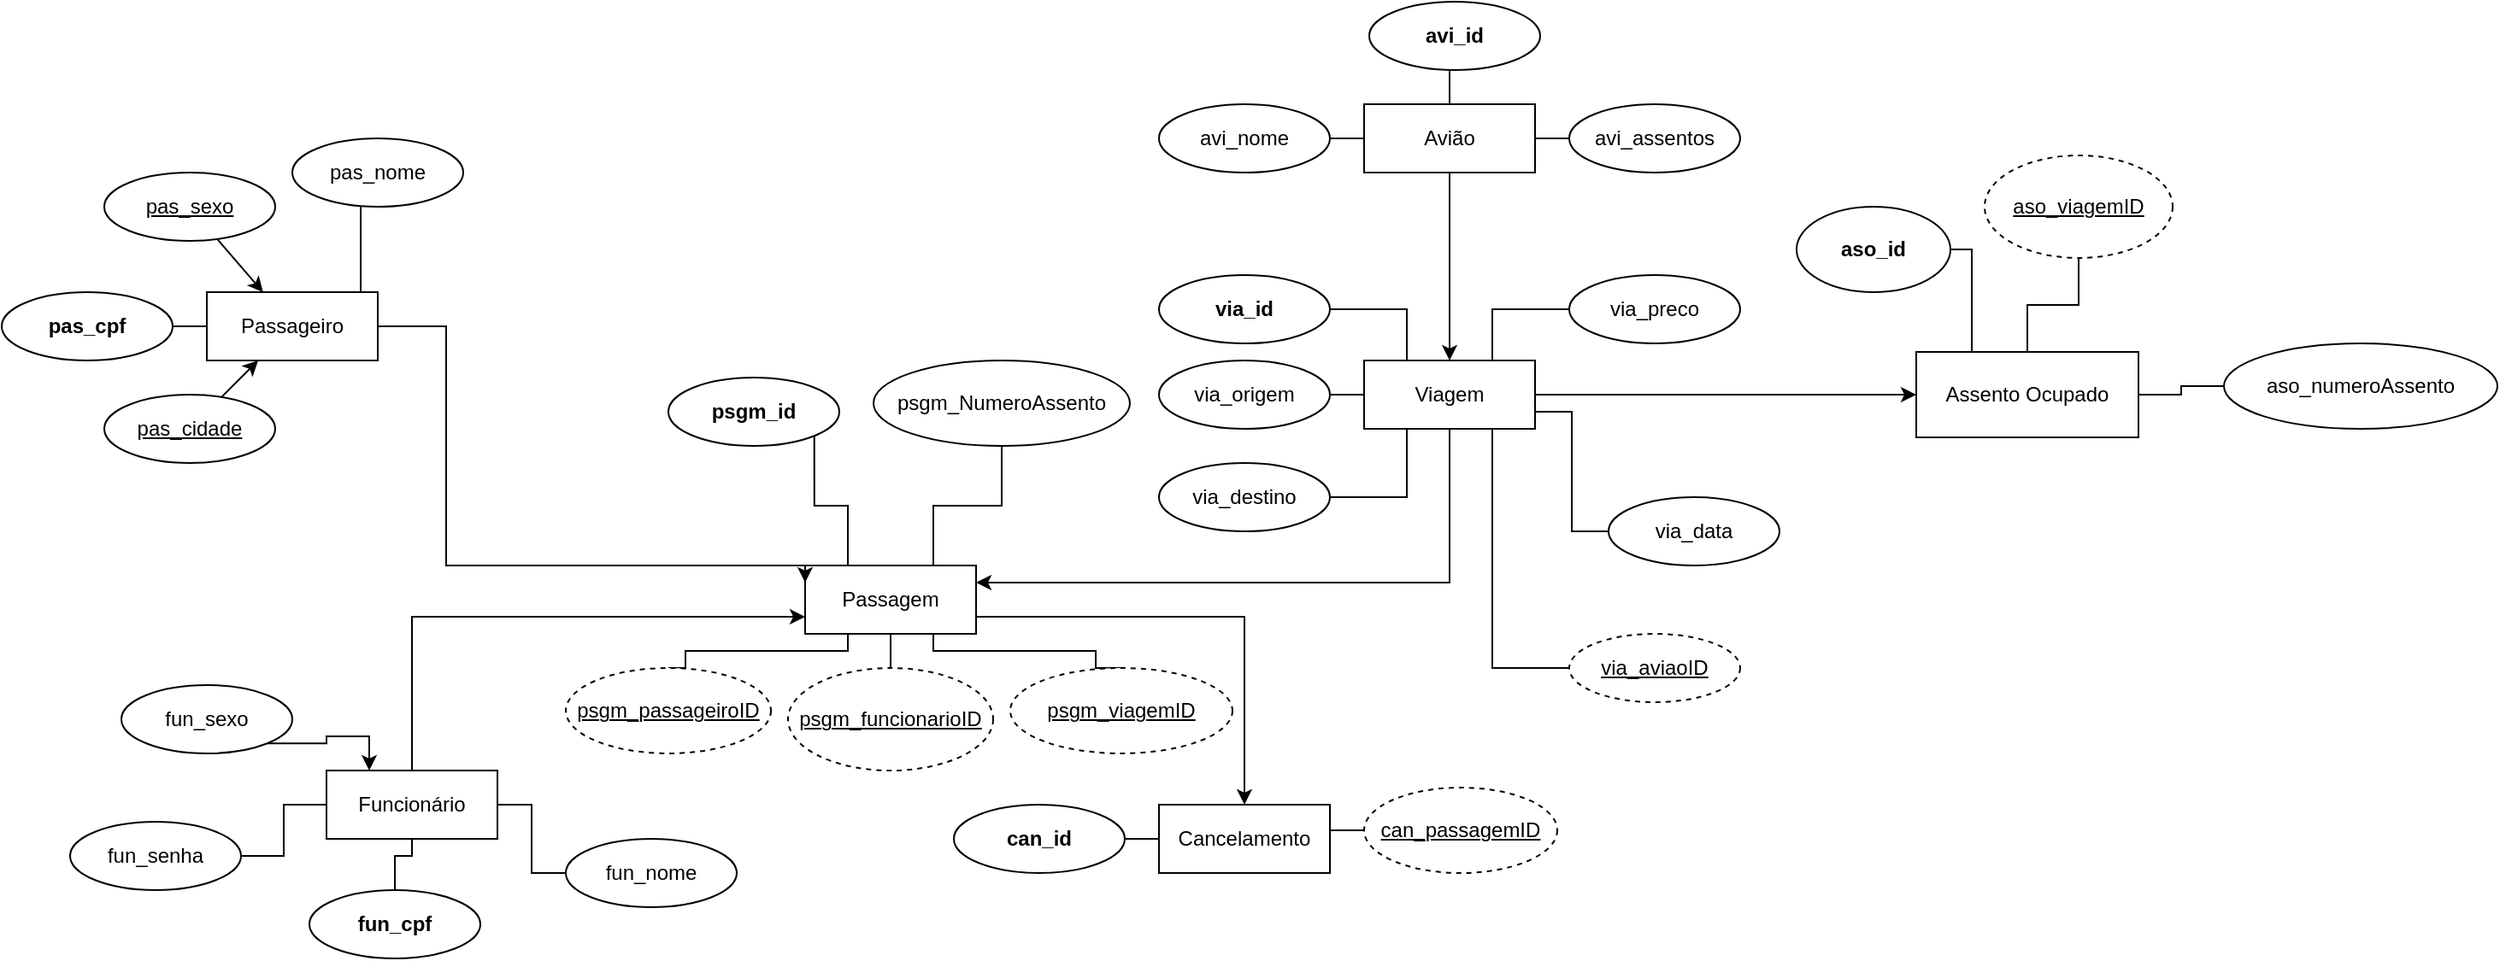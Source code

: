 <mxfile version="15.4.0" type="device"><diagram id="XebMpN3RaRsuIJgOyOjb" name="Page-1"><mxGraphModel dx="1695" dy="519" grid="1" gridSize="10" guides="0" tooltips="1" connect="1" arrows="1" fold="1" page="1" pageScale="1" pageWidth="827" pageHeight="1169" math="0" shadow="0"><root><mxCell id="0"/><mxCell id="1" parent="0"/><mxCell id="BAULVOGwkpI4CkgKilwc-57" style="edgeStyle=orthogonalEdgeStyle;rounded=0;orthogonalLoop=1;jettySize=auto;html=1;exitX=1;exitY=0.75;exitDx=0;exitDy=0;entryX=0.5;entryY=0;entryDx=0;entryDy=0;endArrow=classic;endFill=1;" parent="1" source="BAULVOGwkpI4CkgKilwc-1" target="BAULVOGwkpI4CkgKilwc-21" edge="1"><mxGeometry relative="1" as="geometry"/></mxCell><mxCell id="BAULVOGwkpI4CkgKilwc-1" value="Passagem" style="whiteSpace=wrap;html=1;align=center;" parent="1" vertex="1"><mxGeometry x="400" y="330" width="100" height="40" as="geometry"/></mxCell><mxCell id="BAULVOGwkpI4CkgKilwc-64" style="edgeStyle=orthogonalEdgeStyle;rounded=0;orthogonalLoop=1;jettySize=auto;html=1;entryX=0;entryY=0.75;entryDx=0;entryDy=0;endArrow=classic;endFill=1;" parent="1" source="BAULVOGwkpI4CkgKilwc-2" target="BAULVOGwkpI4CkgKilwc-1" edge="1"><mxGeometry relative="1" as="geometry"><Array as="points"><mxPoint x="170" y="360"/></Array></mxGeometry></mxCell><mxCell id="BAULVOGwkpI4CkgKilwc-2" value="Funcionário" style="whiteSpace=wrap;html=1;align=center;" parent="1" vertex="1"><mxGeometry x="120" y="450" width="100" height="40" as="geometry"/></mxCell><mxCell id="BAULVOGwkpI4CkgKilwc-63" style="edgeStyle=orthogonalEdgeStyle;rounded=0;orthogonalLoop=1;jettySize=auto;html=1;entryX=0;entryY=0.25;entryDx=0;entryDy=0;endArrow=classic;endFill=1;" parent="1" source="BAULVOGwkpI4CkgKilwc-3" target="BAULVOGwkpI4CkgKilwc-1" edge="1"><mxGeometry relative="1" as="geometry"><Array as="points"><mxPoint x="190" y="190"/><mxPoint x="190" y="330"/><mxPoint x="400" y="330"/></Array></mxGeometry></mxCell><mxCell id="BAULVOGwkpI4CkgKilwc-3" value="Passageiro" style="whiteSpace=wrap;html=1;align=center;" parent="1" vertex="1"><mxGeometry x="50" y="170" width="100" height="40" as="geometry"/></mxCell><mxCell id="BAULVOGwkpI4CkgKilwc-61" style="edgeStyle=orthogonalEdgeStyle;rounded=0;orthogonalLoop=1;jettySize=auto;html=1;entryX=1;entryY=0.25;entryDx=0;entryDy=0;endArrow=classic;endFill=1;" parent="1" source="BAULVOGwkpI4CkgKilwc-4" target="BAULVOGwkpI4CkgKilwc-1" edge="1"><mxGeometry relative="1" as="geometry"><Array as="points"><mxPoint x="777" y="340"/></Array></mxGeometry></mxCell><mxCell id="BAULVOGwkpI4CkgKilwc-4" value="Viagem" style="whiteSpace=wrap;html=1;align=center;" parent="1" vertex="1"><mxGeometry x="727" y="210" width="100" height="40" as="geometry"/></mxCell><mxCell id="BAULVOGwkpI4CkgKilwc-62" style="edgeStyle=orthogonalEdgeStyle;rounded=0;orthogonalLoop=1;jettySize=auto;html=1;entryX=0.5;entryY=0;entryDx=0;entryDy=0;endArrow=classic;endFill=1;" parent="1" source="BAULVOGwkpI4CkgKilwc-5" target="BAULVOGwkpI4CkgKilwc-4" edge="1"><mxGeometry relative="1" as="geometry"/></mxCell><mxCell id="BAULVOGwkpI4CkgKilwc-5" value="Avião" style="whiteSpace=wrap;html=1;align=center;" parent="1" vertex="1"><mxGeometry x="727" y="60" width="100" height="40" as="geometry"/></mxCell><mxCell id="BAULVOGwkpI4CkgKilwc-41" style="edgeStyle=orthogonalEdgeStyle;rounded=0;orthogonalLoop=1;jettySize=auto;html=1;entryX=1;entryY=0.5;entryDx=0;entryDy=0;endArrow=none;endFill=0;" parent="1" source="BAULVOGwkpI4CkgKilwc-7" target="BAULVOGwkpI4CkgKilwc-5" edge="1"><mxGeometry relative="1" as="geometry"/></mxCell><mxCell id="BAULVOGwkpI4CkgKilwc-7" value="avi_assentos" style="ellipse;whiteSpace=wrap;html=1;align=center;" parent="1" vertex="1"><mxGeometry x="847" y="60" width="100" height="40" as="geometry"/></mxCell><mxCell id="BAULVOGwkpI4CkgKilwc-42" style="edgeStyle=orthogonalEdgeStyle;rounded=0;orthogonalLoop=1;jettySize=auto;html=1;entryX=0;entryY=0.5;entryDx=0;entryDy=0;endArrow=none;endFill=0;" parent="1" source="BAULVOGwkpI4CkgKilwc-9" target="BAULVOGwkpI4CkgKilwc-5" edge="1"><mxGeometry relative="1" as="geometry"/></mxCell><mxCell id="BAULVOGwkpI4CkgKilwc-9" value="avi_nome" style="ellipse;whiteSpace=wrap;html=1;align=center;" parent="1" vertex="1"><mxGeometry x="607" y="60" width="100" height="40" as="geometry"/></mxCell><mxCell id="BAULVOGwkpI4CkgKilwc-50" style="edgeStyle=orthogonalEdgeStyle;rounded=0;orthogonalLoop=1;jettySize=auto;html=1;entryX=0.25;entryY=0;entryDx=0;entryDy=0;endArrow=none;endFill=0;" parent="1" source="BAULVOGwkpI4CkgKilwc-10" target="BAULVOGwkpI4CkgKilwc-4" edge="1"><mxGeometry relative="1" as="geometry"/></mxCell><mxCell id="BAULVOGwkpI4CkgKilwc-10" value="via_id" style="ellipse;whiteSpace=wrap;html=1;align=center;fontStyle=1;" parent="1" vertex="1"><mxGeometry x="607" y="160" width="100" height="40" as="geometry"/></mxCell><mxCell id="BAULVOGwkpI4CkgKilwc-52" style="edgeStyle=orthogonalEdgeStyle;rounded=0;orthogonalLoop=1;jettySize=auto;html=1;entryX=0.75;entryY=1;entryDx=0;entryDy=0;endArrow=none;endFill=0;" parent="1" source="BAULVOGwkpI4CkgKilwc-11" target="BAULVOGwkpI4CkgKilwc-4" edge="1"><mxGeometry relative="1" as="geometry"/></mxCell><mxCell id="BAULVOGwkpI4CkgKilwc-11" value="&lt;u&gt;via_aviaoID&lt;/u&gt;" style="ellipse;whiteSpace=wrap;html=1;align=center;dashed=1;" parent="1" vertex="1"><mxGeometry x="847" y="370" width="100" height="40" as="geometry"/></mxCell><mxCell id="BAULVOGwkpI4CkgKilwc-12" value="via_data" style="ellipse;whiteSpace=wrap;html=1;align=center;" parent="1" vertex="1"><mxGeometry x="870" y="290" width="100" height="40" as="geometry"/></mxCell><mxCell id="BAULVOGwkpI4CkgKilwc-51" style="edgeStyle=orthogonalEdgeStyle;rounded=0;orthogonalLoop=1;jettySize=auto;html=1;entryX=0.75;entryY=0;entryDx=0;entryDy=0;endArrow=none;endFill=0;" parent="1" source="BAULVOGwkpI4CkgKilwc-13" target="BAULVOGwkpI4CkgKilwc-4" edge="1"><mxGeometry relative="1" as="geometry"/></mxCell><mxCell id="BAULVOGwkpI4CkgKilwc-13" value="via_preco" style="ellipse;whiteSpace=wrap;html=1;align=center;" parent="1" vertex="1"><mxGeometry x="847" y="160" width="100" height="40" as="geometry"/></mxCell><mxCell id="BAULVOGwkpI4CkgKilwc-49" style="edgeStyle=orthogonalEdgeStyle;rounded=0;orthogonalLoop=1;jettySize=auto;html=1;entryX=0.25;entryY=1;entryDx=0;entryDy=0;endArrow=none;endFill=0;" parent="1" source="BAULVOGwkpI4CkgKilwc-14" target="BAULVOGwkpI4CkgKilwc-4" edge="1"><mxGeometry relative="1" as="geometry"/></mxCell><mxCell id="BAULVOGwkpI4CkgKilwc-14" value="via_destino" style="ellipse;whiteSpace=wrap;html=1;align=center;" parent="1" vertex="1"><mxGeometry x="607" y="270" width="100" height="40" as="geometry"/></mxCell><mxCell id="BAULVOGwkpI4CkgKilwc-48" style="edgeStyle=orthogonalEdgeStyle;rounded=0;orthogonalLoop=1;jettySize=auto;html=1;entryX=0;entryY=0.5;entryDx=0;entryDy=0;endArrow=none;endFill=0;" parent="1" source="BAULVOGwkpI4CkgKilwc-15" target="BAULVOGwkpI4CkgKilwc-4" edge="1"><mxGeometry relative="1" as="geometry"/></mxCell><mxCell id="BAULVOGwkpI4CkgKilwc-15" value="via_origem" style="ellipse;whiteSpace=wrap;html=1;align=center;" parent="1" vertex="1"><mxGeometry x="607" y="210" width="100" height="40" as="geometry"/></mxCell><mxCell id="BAULVOGwkpI4CkgKilwc-54" style="edgeStyle=orthogonalEdgeStyle;rounded=0;orthogonalLoop=1;jettySize=auto;html=1;entryX=0;entryY=0.5;entryDx=0;entryDy=0;endArrow=none;endFill=0;" parent="1" source="BAULVOGwkpI4CkgKilwc-16" target="BAULVOGwkpI4CkgKilwc-3" edge="1"><mxGeometry relative="1" as="geometry"/></mxCell><mxCell id="BAULVOGwkpI4CkgKilwc-16" value="pas_cpf" style="ellipse;whiteSpace=wrap;html=1;align=center;fontStyle=1;" parent="1" vertex="1"><mxGeometry x="-70" y="170" width="100" height="40" as="geometry"/></mxCell><mxCell id="BAULVOGwkpI4CkgKilwc-53" style="edgeStyle=orthogonalEdgeStyle;rounded=0;orthogonalLoop=1;jettySize=auto;html=1;entryX=1;entryY=0.5;entryDx=0;entryDy=0;endArrow=none;endFill=0;" parent="1" source="BAULVOGwkpI4CkgKilwc-17" target="BAULVOGwkpI4CkgKilwc-3" edge="1"><mxGeometry relative="1" as="geometry"><Array as="points"><mxPoint x="140" y="170"/><mxPoint x="150" y="170"/></Array></mxGeometry></mxCell><mxCell id="BAULVOGwkpI4CkgKilwc-17" value="pas_nome" style="ellipse;whiteSpace=wrap;html=1;align=center;" parent="1" vertex="1"><mxGeometry x="100" y="80" width="100" height="40" as="geometry"/></mxCell><mxCell id="BAULVOGwkpI4CkgKilwc-44" style="edgeStyle=orthogonalEdgeStyle;rounded=0;orthogonalLoop=1;jettySize=auto;html=1;entryX=0.5;entryY=1;entryDx=0;entryDy=0;endArrow=none;endFill=0;" parent="1" source="BAULVOGwkpI4CkgKilwc-18" target="BAULVOGwkpI4CkgKilwc-2" edge="1"><mxGeometry relative="1" as="geometry"/></mxCell><mxCell id="BAULVOGwkpI4CkgKilwc-18" value="fun_cpf" style="ellipse;whiteSpace=wrap;html=1;align=center;fontStyle=1;" parent="1" vertex="1"><mxGeometry x="110" y="520" width="100" height="40" as="geometry"/></mxCell><mxCell id="BAULVOGwkpI4CkgKilwc-46" style="edgeStyle=orthogonalEdgeStyle;rounded=0;orthogonalLoop=1;jettySize=auto;html=1;entryX=1;entryY=0.5;entryDx=0;entryDy=0;endArrow=none;endFill=0;" parent="1" source="BAULVOGwkpI4CkgKilwc-19" target="BAULVOGwkpI4CkgKilwc-2" edge="1"><mxGeometry relative="1" as="geometry"/></mxCell><mxCell id="BAULVOGwkpI4CkgKilwc-19" value="fun_nome" style="ellipse;whiteSpace=wrap;html=1;align=center;" parent="1" vertex="1"><mxGeometry x="260" y="490" width="100" height="40" as="geometry"/></mxCell><mxCell id="BAULVOGwkpI4CkgKilwc-45" style="edgeStyle=orthogonalEdgeStyle;rounded=0;orthogonalLoop=1;jettySize=auto;html=1;entryX=0;entryY=0.5;entryDx=0;entryDy=0;endArrow=none;endFill=0;" parent="1" source="BAULVOGwkpI4CkgKilwc-20" target="BAULVOGwkpI4CkgKilwc-2" edge="1"><mxGeometry relative="1" as="geometry"/></mxCell><mxCell id="BAULVOGwkpI4CkgKilwc-20" value="fun_senha" style="ellipse;whiteSpace=wrap;html=1;align=center;" parent="1" vertex="1"><mxGeometry x="-30" y="480" width="100" height="40" as="geometry"/></mxCell><mxCell id="BAULVOGwkpI4CkgKilwc-21" value="Cancelamento" style="whiteSpace=wrap;html=1;align=center;" parent="1" vertex="1"><mxGeometry x="607" y="470" width="100" height="40" as="geometry"/></mxCell><mxCell id="BAULVOGwkpI4CkgKilwc-23" value="psgm_id" style="ellipse;whiteSpace=wrap;html=1;align=center;fontStyle=1;" parent="1" vertex="1"><mxGeometry x="320" y="220" width="100" height="40" as="geometry"/></mxCell><mxCell id="BAULVOGwkpI4CkgKilwc-34" style="edgeStyle=orthogonalEdgeStyle;rounded=0;orthogonalLoop=1;jettySize=auto;html=1;entryX=0.25;entryY=1;entryDx=0;entryDy=0;exitX=0.5;exitY=0;exitDx=0;exitDy=0;endArrow=none;endFill=0;" parent="1" source="BAULVOGwkpI4CkgKilwc-24" target="BAULVOGwkpI4CkgKilwc-1" edge="1"><mxGeometry relative="1" as="geometry"><Array as="points"><mxPoint x="330" y="380"/><mxPoint x="425" y="380"/></Array></mxGeometry></mxCell><mxCell id="BAULVOGwkpI4CkgKilwc-24" value="psgm_passageiroID" style="ellipse;whiteSpace=wrap;html=1;align=center;dashed=1;fontStyle=4" parent="1" vertex="1"><mxGeometry x="260" y="390" width="120" height="50" as="geometry"/></mxCell><mxCell id="BAULVOGwkpI4CkgKilwc-32" style="edgeStyle=orthogonalEdgeStyle;rounded=0;orthogonalLoop=1;jettySize=auto;html=1;entryX=0.5;entryY=1;entryDx=0;entryDy=0;endArrow=none;endFill=0;" parent="1" source="BAULVOGwkpI4CkgKilwc-25" target="BAULVOGwkpI4CkgKilwc-1" edge="1"><mxGeometry relative="1" as="geometry"/></mxCell><mxCell id="BAULVOGwkpI4CkgKilwc-25" value="psgm_funcionarioID" style="ellipse;whiteSpace=wrap;html=1;align=center;dashed=1;fontStyle=4" parent="1" vertex="1"><mxGeometry x="390" y="390" width="120" height="60" as="geometry"/></mxCell><mxCell id="BAULVOGwkpI4CkgKilwc-33" style="edgeStyle=orthogonalEdgeStyle;rounded=0;orthogonalLoop=1;jettySize=auto;html=1;entryX=0.75;entryY=1;entryDx=0;entryDy=0;exitX=0.5;exitY=0;exitDx=0;exitDy=0;endArrow=none;endFill=0;" parent="1" source="BAULVOGwkpI4CkgKilwc-26" target="BAULVOGwkpI4CkgKilwc-1" edge="1"><mxGeometry relative="1" as="geometry"><Array as="points"><mxPoint x="570" y="380"/><mxPoint x="475" y="380"/></Array></mxGeometry></mxCell><mxCell id="BAULVOGwkpI4CkgKilwc-26" value="psgm_viagemID" style="ellipse;whiteSpace=wrap;html=1;align=center;dashed=1;fontStyle=4" parent="1" vertex="1"><mxGeometry x="520" y="390" width="130" height="50" as="geometry"/></mxCell><mxCell id="BAULVOGwkpI4CkgKilwc-27" value="psgm_NumeroAssento" style="ellipse;whiteSpace=wrap;html=1;align=center;" parent="1" vertex="1"><mxGeometry x="440" y="210" width="150" height="50" as="geometry"/></mxCell><mxCell id="BAULVOGwkpI4CkgKilwc-40" style="edgeStyle=orthogonalEdgeStyle;rounded=0;orthogonalLoop=1;jettySize=auto;html=1;entryX=0;entryY=0.5;entryDx=0;entryDy=0;endArrow=none;endFill=0;" parent="1" source="BAULVOGwkpI4CkgKilwc-28" target="BAULVOGwkpI4CkgKilwc-21" edge="1"><mxGeometry relative="1" as="geometry"/></mxCell><mxCell id="BAULVOGwkpI4CkgKilwc-28" value="can_id" style="ellipse;whiteSpace=wrap;html=1;align=center;fontStyle=1;" parent="1" vertex="1"><mxGeometry x="487" y="470" width="100" height="40" as="geometry"/></mxCell><mxCell id="BAULVOGwkpI4CkgKilwc-39" style="edgeStyle=orthogonalEdgeStyle;rounded=0;orthogonalLoop=1;jettySize=auto;html=1;entryX=1;entryY=0.5;entryDx=0;entryDy=0;endArrow=none;endFill=0;" parent="1" source="BAULVOGwkpI4CkgKilwc-29" target="BAULVOGwkpI4CkgKilwc-21" edge="1"><mxGeometry relative="1" as="geometry"/></mxCell><mxCell id="BAULVOGwkpI4CkgKilwc-29" value="can_passagemID" style="ellipse;whiteSpace=wrap;html=1;align=center;dashed=1;fontStyle=4" parent="1" vertex="1"><mxGeometry x="727" y="460" width="113" height="50" as="geometry"/></mxCell><mxCell id="FJZRwl54aU8bVIqrpLVv-1" value="&lt;div&gt;pas_sexo&lt;/div&gt;" style="ellipse;whiteSpace=wrap;html=1;align=center;fontStyle=4;" parent="1" vertex="1"><mxGeometry x="-10" y="100" width="100" height="40" as="geometry"/></mxCell><mxCell id="FJZRwl54aU8bVIqrpLVv-5" value="" style="endArrow=classic;html=1;rounded=0;" parent="1" source="FJZRwl54aU8bVIqrpLVv-1" target="BAULVOGwkpI4CkgKilwc-3" edge="1"><mxGeometry width="50" height="50" relative="1" as="geometry"><mxPoint x="280" y="250" as="sourcePoint"/><mxPoint x="330" y="200" as="targetPoint"/></mxGeometry></mxCell><mxCell id="FJZRwl54aU8bVIqrpLVv-8" value="&lt;div&gt;pas_cidade&lt;/div&gt;" style="ellipse;whiteSpace=wrap;html=1;align=center;fontStyle=4;" parent="1" vertex="1"><mxGeometry x="-10" y="230" width="100" height="40" as="geometry"/></mxCell><mxCell id="FJZRwl54aU8bVIqrpLVv-9" value="" style="endArrow=classic;html=1;rounded=0;" parent="1" source="FJZRwl54aU8bVIqrpLVv-8" target="BAULVOGwkpI4CkgKilwc-3" edge="1"><mxGeometry width="50" height="50" relative="1" as="geometry"><mxPoint x="280" y="380" as="sourcePoint"/><mxPoint x="82.857" y="300" as="targetPoint"/></mxGeometry></mxCell><mxCell id="kCE_7tiqyLe-Rpptmi7T-1" value="&lt;b&gt;aso_id&lt;/b&gt;" style="ellipse;whiteSpace=wrap;html=1;" parent="1" vertex="1"><mxGeometry x="980" y="120" width="90" height="50" as="geometry"/></mxCell><mxCell id="kCE_7tiqyLe-Rpptmi7T-2" value="Assento Ocupado" style="rounded=0;whiteSpace=wrap;html=1;" parent="1" vertex="1"><mxGeometry x="1050" y="205" width="130" height="50" as="geometry"/></mxCell><mxCell id="kCE_7tiqyLe-Rpptmi7T-4" value="&lt;u&gt;aso_viagemID&lt;/u&gt;" style="ellipse;whiteSpace=wrap;html=1;dashed=1;" parent="1" vertex="1"><mxGeometry x="1090" y="90" width="110" height="60" as="geometry"/></mxCell><mxCell id="kCE_7tiqyLe-Rpptmi7T-5" value="aso_numeroAssento" style="ellipse;whiteSpace=wrap;html=1;" parent="1" vertex="1"><mxGeometry x="1230" y="200" width="160" height="50" as="geometry"/></mxCell><mxCell id="kCE_7tiqyLe-Rpptmi7T-12" value="" style="endArrow=none;html=1;rounded=0;edgeStyle=orthogonalEdgeStyle;entryX=0.5;entryY=1;entryDx=0;entryDy=0;" parent="1" source="kCE_7tiqyLe-Rpptmi7T-2" target="kCE_7tiqyLe-Rpptmi7T-4" edge="1"><mxGeometry width="50" height="50" relative="1" as="geometry"><mxPoint x="362" y="10" as="sourcePoint"/><mxPoint x="420" y="-20" as="targetPoint"/></mxGeometry></mxCell><mxCell id="kCE_7tiqyLe-Rpptmi7T-13" value="" style="endArrow=none;html=1;rounded=0;edgeStyle=orthogonalEdgeStyle;entryX=1;entryY=0.5;entryDx=0;entryDy=0;exitX=0.25;exitY=0;exitDx=0;exitDy=0;" parent="1" source="kCE_7tiqyLe-Rpptmi7T-2" target="kCE_7tiqyLe-Rpptmi7T-1" edge="1"><mxGeometry width="50" height="50" relative="1" as="geometry"><mxPoint x="270" y="110" as="sourcePoint"/><mxPoint x="320" y="60" as="targetPoint"/></mxGeometry></mxCell><mxCell id="kCE_7tiqyLe-Rpptmi7T-14" value="" style="endArrow=none;html=1;rounded=0;edgeStyle=orthogonalEdgeStyle;entryX=0;entryY=0.5;entryDx=0;entryDy=0;exitX=1;exitY=0.5;exitDx=0;exitDy=0;" parent="1" source="kCE_7tiqyLe-Rpptmi7T-2" target="kCE_7tiqyLe-Rpptmi7T-5" edge="1"><mxGeometry width="50" height="50" relative="1" as="geometry"><mxPoint x="470" y="100" as="sourcePoint"/><mxPoint x="520" y="50" as="targetPoint"/></mxGeometry></mxCell><mxCell id="2I65afkYHEQcfrV0bzzq-5" style="edgeStyle=orthogonalEdgeStyle;rounded=0;orthogonalLoop=1;jettySize=auto;html=1;exitX=1;exitY=1;exitDx=0;exitDy=0;entryX=0.25;entryY=0;entryDx=0;entryDy=0;" parent="1" source="2I65afkYHEQcfrV0bzzq-2" target="BAULVOGwkpI4CkgKilwc-2" edge="1"><mxGeometry relative="1" as="geometry"/></mxCell><mxCell id="2I65afkYHEQcfrV0bzzq-2" value="fun_sexo" style="ellipse;whiteSpace=wrap;html=1;align=center;" parent="1" vertex="1"><mxGeometry y="400" width="100" height="40" as="geometry"/></mxCell><mxCell id="9xmgqciCjriadXFjthYe-1" value="" style="endArrow=none;html=1;rounded=0;edgeStyle=orthogonalEdgeStyle;exitX=0;exitY=0.5;exitDx=0;exitDy=0;entryX=1;entryY=0.75;entryDx=0;entryDy=0;" parent="1" source="BAULVOGwkpI4CkgKilwc-12" target="BAULVOGwkpI4CkgKilwc-4" edge="1"><mxGeometry width="50" height="50" relative="1" as="geometry"><mxPoint x="760" y="300" as="sourcePoint"/><mxPoint x="810" y="250" as="targetPoint"/></mxGeometry></mxCell><mxCell id="9xmgqciCjriadXFjthYe-7" value="" style="endArrow=classic;html=1;rounded=0;edgeStyle=orthogonalEdgeStyle;exitX=1;exitY=0.5;exitDx=0;exitDy=0;entryX=0;entryY=0.5;entryDx=0;entryDy=0;" parent="1" source="BAULVOGwkpI4CkgKilwc-4" target="kCE_7tiqyLe-Rpptmi7T-2" edge="1"><mxGeometry width="50" height="50" relative="1" as="geometry"><mxPoint x="840" y="380" as="sourcePoint"/><mxPoint x="890" y="330" as="targetPoint"/></mxGeometry></mxCell><mxCell id="mk9vCaEH2NQhF0HvsV8R-3" style="edgeStyle=orthogonalEdgeStyle;rounded=0;orthogonalLoop=1;jettySize=auto;html=1;entryX=0.5;entryY=0;entryDx=0;entryDy=0;endArrow=none;endFill=0;exitX=0.5;exitY=1;exitDx=0;exitDy=0;" edge="1" source="mk9vCaEH2NQhF0HvsV8R-4" parent="1" target="BAULVOGwkpI4CkgKilwc-5"><mxGeometry relative="1" as="geometry"><mxPoint x="780" y="40" as="sourcePoint"/><mxPoint x="800" y="30" as="targetPoint"/><Array as="points"><mxPoint x="780" y="30"/><mxPoint x="777" y="30"/></Array></mxGeometry></mxCell><mxCell id="mk9vCaEH2NQhF0HvsV8R-4" value="&lt;b&gt;avi_id&lt;/b&gt;" style="ellipse;whiteSpace=wrap;html=1;align=center;" vertex="1" parent="1"><mxGeometry x="730" width="100" height="40" as="geometry"/></mxCell><mxCell id="mk9vCaEH2NQhF0HvsV8R-5" style="edgeStyle=orthogonalEdgeStyle;rounded=0;orthogonalLoop=1;jettySize=auto;html=1;exitX=0.5;exitY=1;exitDx=0;exitDy=0;" edge="1" parent="1" source="BAULVOGwkpI4CkgKilwc-13" target="BAULVOGwkpI4CkgKilwc-13"><mxGeometry relative="1" as="geometry"/></mxCell><mxCell id="mk9vCaEH2NQhF0HvsV8R-6" value="" style="endArrow=none;html=1;rounded=0;edgeStyle=orthogonalEdgeStyle;exitX=0.75;exitY=0;exitDx=0;exitDy=0;entryX=0.5;entryY=1;entryDx=0;entryDy=0;" edge="1" parent="1" source="BAULVOGwkpI4CkgKilwc-1" target="BAULVOGwkpI4CkgKilwc-27"><mxGeometry width="50" height="50" relative="1" as="geometry"><mxPoint x="430" y="290" as="sourcePoint"/><mxPoint x="480" y="240" as="targetPoint"/></mxGeometry></mxCell><mxCell id="mk9vCaEH2NQhF0HvsV8R-7" value="" style="endArrow=none;html=1;rounded=0;edgeStyle=orthogonalEdgeStyle;exitX=0.25;exitY=0;exitDx=0;exitDy=0;entryX=1;entryY=1;entryDx=0;entryDy=0;" edge="1" parent="1" source="BAULVOGwkpI4CkgKilwc-1" target="BAULVOGwkpI4CkgKilwc-23"><mxGeometry width="50" height="50" relative="1" as="geometry"><mxPoint x="430" y="290" as="sourcePoint"/><mxPoint x="480" y="240" as="targetPoint"/></mxGeometry></mxCell></root></mxGraphModel></diagram></mxfile>